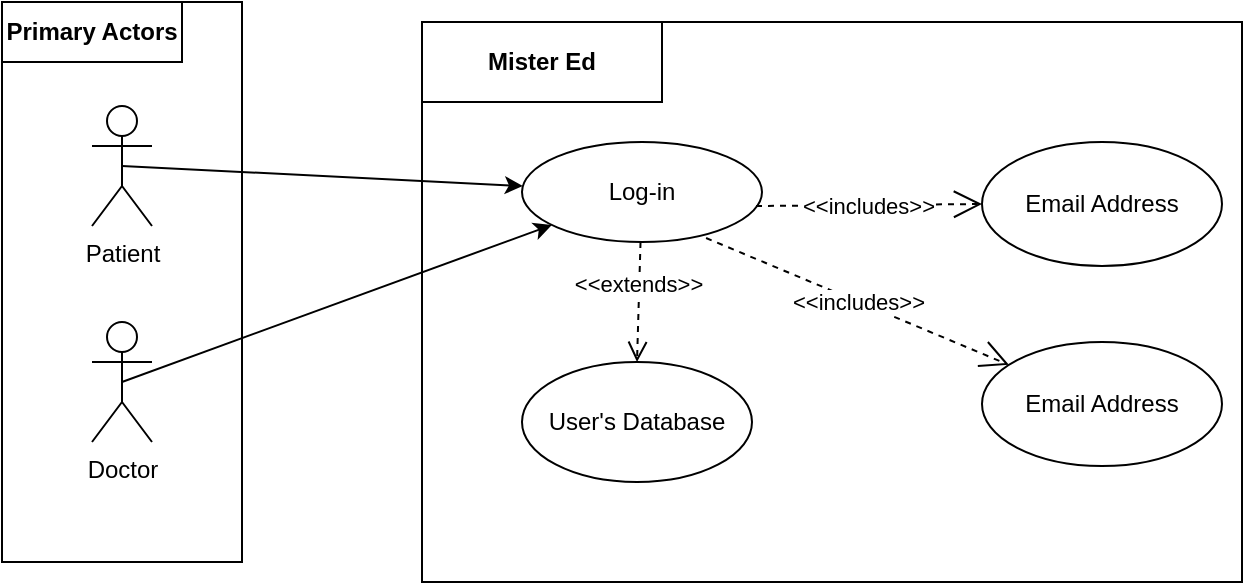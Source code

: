 <mxfile version="24.7.13">
  <diagram name="Page-1" id="q7yBCG9XE9v0W4DzDG9n">
    <mxGraphModel dx="1434" dy="759" grid="1" gridSize="10" guides="1" tooltips="1" connect="1" arrows="1" fold="1" page="1" pageScale="1" pageWidth="850" pageHeight="1100" math="0" shadow="0">
      <root>
        <mxCell id="0" />
        <mxCell id="1" parent="0" />
        <mxCell id="ufBsXPS3xFedlbiG6Zfy-6" value="" style="rounded=0;whiteSpace=wrap;html=1;" vertex="1" parent="1">
          <mxGeometry x="330" y="120" width="410" height="280" as="geometry" />
        </mxCell>
        <mxCell id="ufBsXPS3xFedlbiG6Zfy-7" value="&lt;b&gt; Mister Ed&lt;/b&gt;" style="rounded=0;whiteSpace=wrap;html=1;" vertex="1" parent="1">
          <mxGeometry x="330" y="120" width="120" height="40" as="geometry" />
        </mxCell>
        <mxCell id="ufBsXPS3xFedlbiG6Zfy-8" value="Log-in" style="ellipse;whiteSpace=wrap;html=1;" vertex="1" parent="1">
          <mxGeometry x="380" y="180" width="120" height="50" as="geometry" />
        </mxCell>
        <mxCell id="ufBsXPS3xFedlbiG6Zfy-9" value="User&#39;s Database" style="ellipse;whiteSpace=wrap;html=1;" vertex="1" parent="1">
          <mxGeometry x="380" y="290" width="115" height="60" as="geometry" />
        </mxCell>
        <mxCell id="ufBsXPS3xFedlbiG6Zfy-11" value="" style="rounded=0;whiteSpace=wrap;html=1;" vertex="1" parent="1">
          <mxGeometry x="120" y="110" width="120" height="280" as="geometry" />
        </mxCell>
        <mxCell id="ufBsXPS3xFedlbiG6Zfy-10" value="" style="endArrow=classic;html=1;rounded=0;exitX=0.5;exitY=0.5;exitDx=0;exitDy=0;exitPerimeter=0;" edge="1" parent="1" source="ufBsXPS3xFedlbiG6Zfy-14" target="ufBsXPS3xFedlbiG6Zfy-8">
          <mxGeometry width="50" height="50" relative="1" as="geometry">
            <mxPoint x="170" y="150" as="sourcePoint" />
            <mxPoint x="220" y="100" as="targetPoint" />
          </mxGeometry>
        </mxCell>
        <mxCell id="ufBsXPS3xFedlbiG6Zfy-14" value="Patient" style="shape=umlActor;verticalLabelPosition=bottom;verticalAlign=top;html=1;outlineConnect=0;" vertex="1" parent="1">
          <mxGeometry x="165" y="162" width="30" height="60" as="geometry" />
        </mxCell>
        <mxCell id="ufBsXPS3xFedlbiG6Zfy-15" value="&lt;b&gt;Primary Actors&lt;/b&gt;" style="rounded=0;whiteSpace=wrap;html=1;" vertex="1" parent="1">
          <mxGeometry x="120" y="110" width="90" height="30" as="geometry" />
        </mxCell>
        <mxCell id="ufBsXPS3xFedlbiG6Zfy-17" value="&amp;lt;&amp;lt;extends&amp;gt;&amp;gt;" style="html=1;verticalAlign=bottom;endArrow=open;dashed=1;endSize=8;curved=0;rounded=0;entryX=0.5;entryY=0;entryDx=0;entryDy=0;" edge="1" parent="1" source="ufBsXPS3xFedlbiG6Zfy-8" target="ufBsXPS3xFedlbiG6Zfy-9">
          <mxGeometry relative="1" as="geometry">
            <mxPoint x="460" y="400" as="sourcePoint" />
            <mxPoint x="380" y="400" as="targetPoint" />
          </mxGeometry>
        </mxCell>
        <mxCell id="ufBsXPS3xFedlbiG6Zfy-20" value="Email Address" style="ellipse;whiteSpace=wrap;html=1;" vertex="1" parent="1">
          <mxGeometry x="610" y="180" width="120" height="62" as="geometry" />
        </mxCell>
        <mxCell id="ufBsXPS3xFedlbiG6Zfy-22" value="&amp;lt;&amp;lt;includes&amp;gt;&amp;gt;" style="endArrow=open;endSize=12;dashed=1;html=1;rounded=0;entryX=0;entryY=0.5;entryDx=0;entryDy=0;exitX=0.975;exitY=0.64;exitDx=0;exitDy=0;exitPerimeter=0;" edge="1" parent="1" source="ufBsXPS3xFedlbiG6Zfy-8" target="ufBsXPS3xFedlbiG6Zfy-20">
          <mxGeometry width="160" relative="1" as="geometry">
            <mxPoint x="340" y="400" as="sourcePoint" />
            <mxPoint x="500" y="400" as="targetPoint" />
          </mxGeometry>
        </mxCell>
        <mxCell id="ufBsXPS3xFedlbiG6Zfy-23" value="Email Address" style="ellipse;whiteSpace=wrap;html=1;" vertex="1" parent="1">
          <mxGeometry x="610" y="280" width="120" height="62" as="geometry" />
        </mxCell>
        <mxCell id="ufBsXPS3xFedlbiG6Zfy-24" value="&amp;lt;&amp;lt;includes&amp;gt;&amp;gt;" style="endArrow=open;endSize=12;dashed=1;html=1;rounded=0;exitX=0.767;exitY=0.96;exitDx=0;exitDy=0;exitPerimeter=0;" edge="1" parent="1" source="ufBsXPS3xFedlbiG6Zfy-8" target="ufBsXPS3xFedlbiG6Zfy-23">
          <mxGeometry width="160" relative="1" as="geometry">
            <mxPoint x="507" y="222" as="sourcePoint" />
            <mxPoint x="620" y="221" as="targetPoint" />
          </mxGeometry>
        </mxCell>
        <mxCell id="ufBsXPS3xFedlbiG6Zfy-25" value="Doctor" style="shape=umlActor;verticalLabelPosition=bottom;verticalAlign=top;html=1;outlineConnect=0;" vertex="1" parent="1">
          <mxGeometry x="165" y="270" width="30" height="60" as="geometry" />
        </mxCell>
        <mxCell id="ufBsXPS3xFedlbiG6Zfy-26" value="" style="endArrow=classic;html=1;rounded=0;exitX=0.5;exitY=0.5;exitDx=0;exitDy=0;exitPerimeter=0;" edge="1" parent="1" source="ufBsXPS3xFedlbiG6Zfy-25" target="ufBsXPS3xFedlbiG6Zfy-8">
          <mxGeometry width="50" height="50" relative="1" as="geometry">
            <mxPoint x="400" y="420" as="sourcePoint" />
            <mxPoint x="450" y="370" as="targetPoint" />
          </mxGeometry>
        </mxCell>
      </root>
    </mxGraphModel>
  </diagram>
</mxfile>
